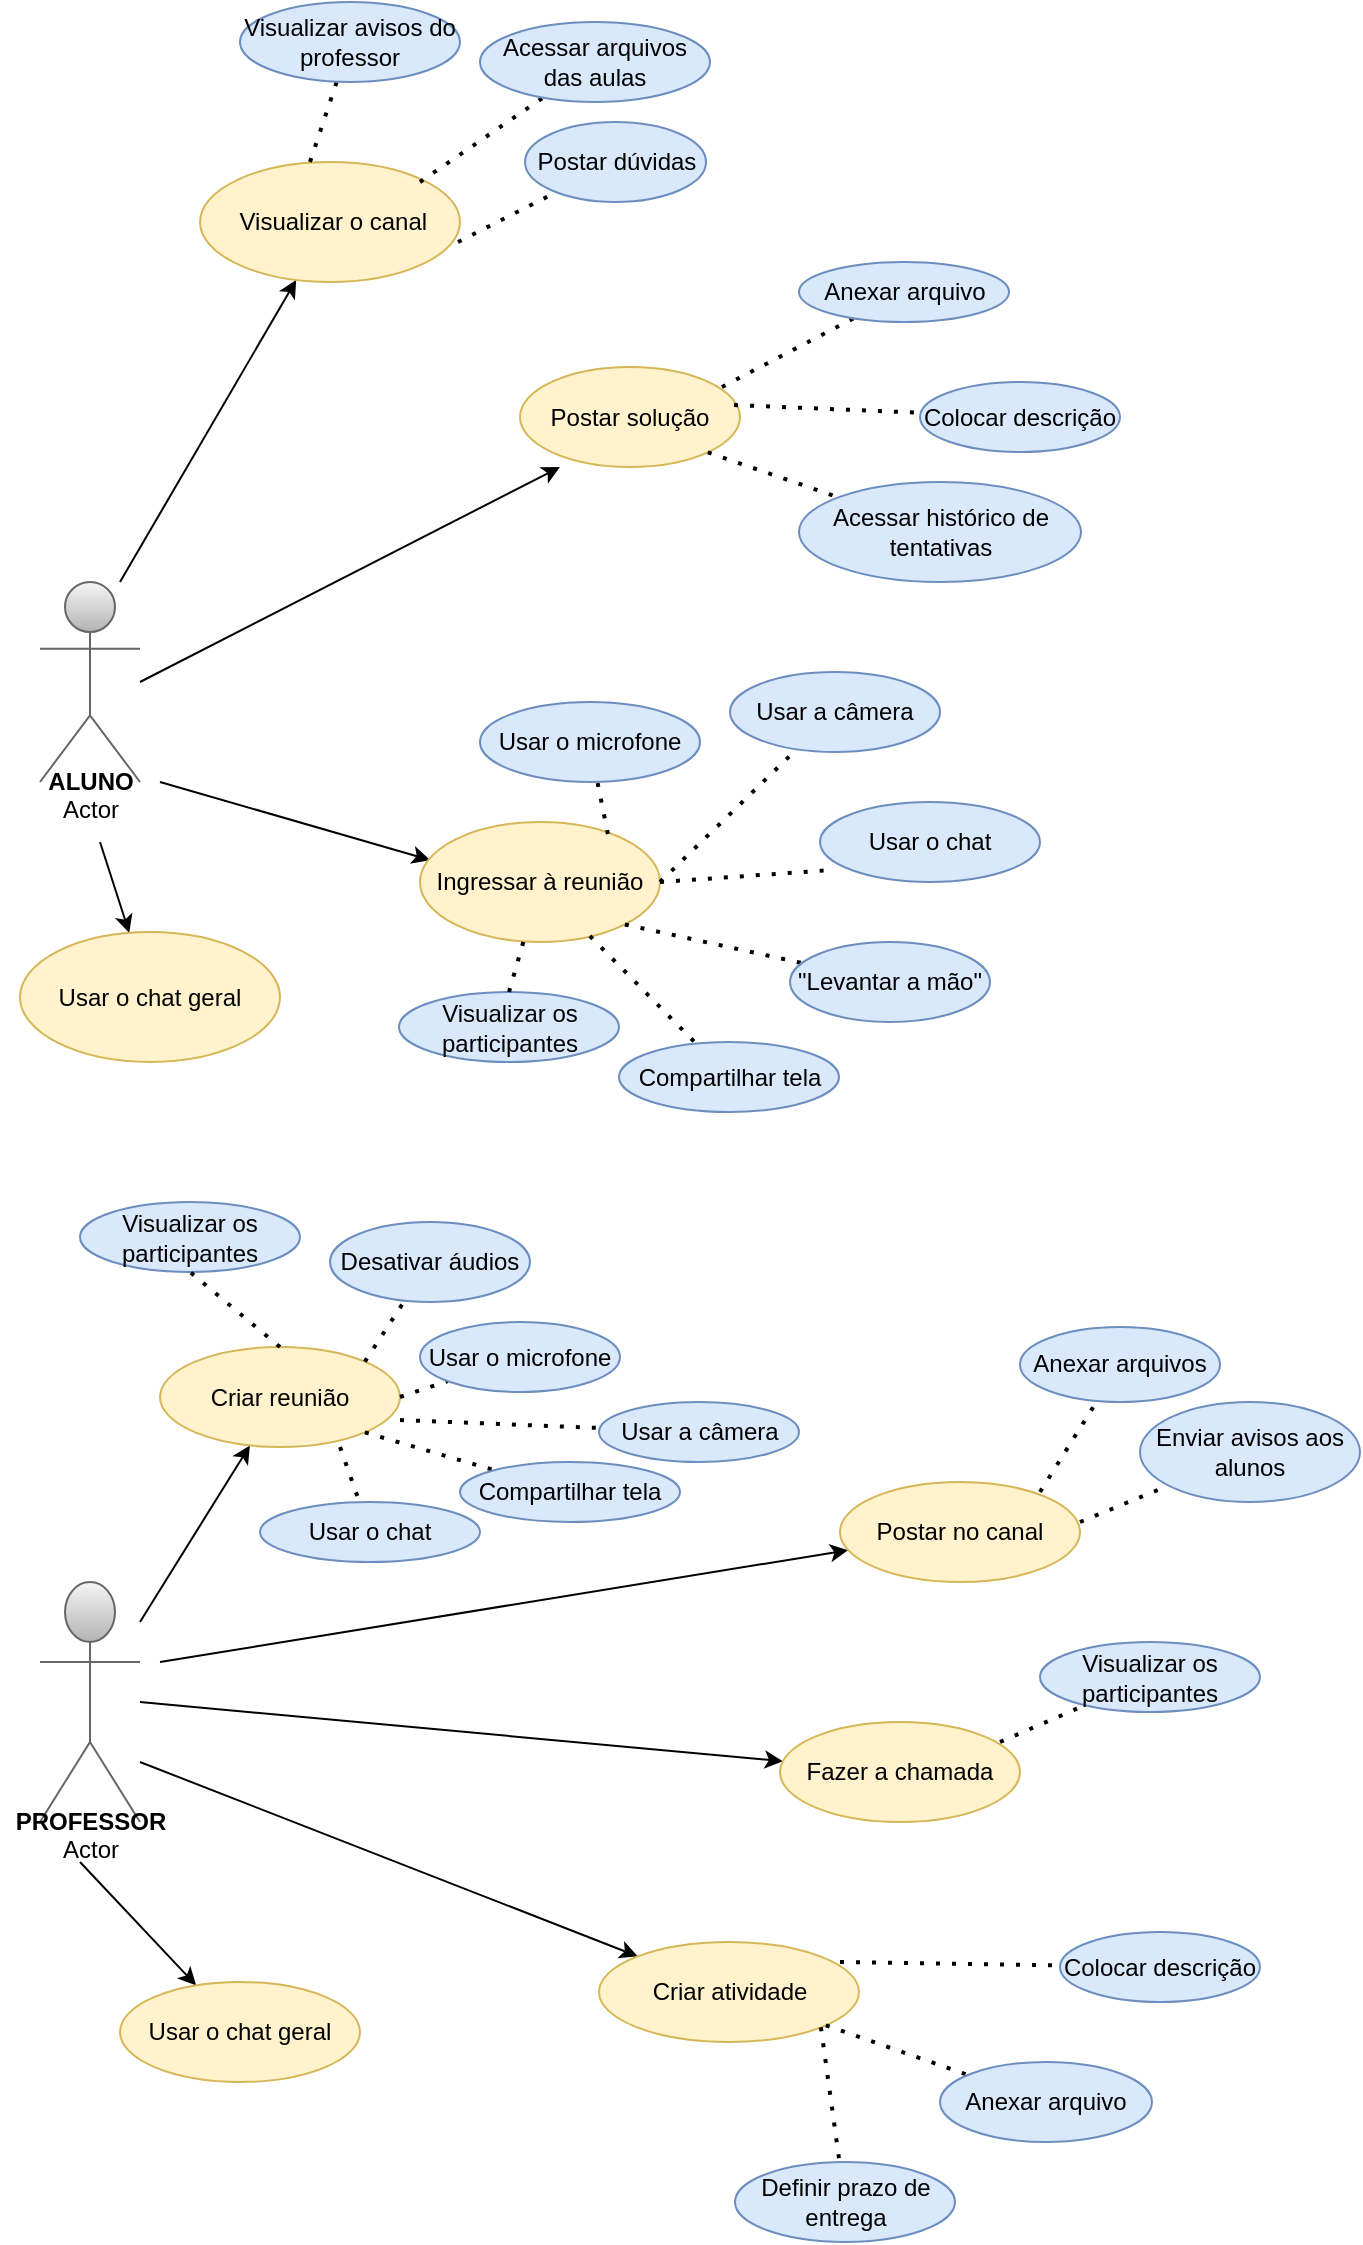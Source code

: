 <mxfile version="16.6.6" type="github">
  <diagram id="aVr9w3ZwwVEJyQvbq-az" name="Page-1">
    <mxGraphModel dx="1422" dy="780" grid="1" gridSize="10" guides="1" tooltips="1" connect="1" arrows="1" fold="1" page="1" pageScale="1" pageWidth="827" pageHeight="1169" math="0" shadow="0">
      <root>
        <mxCell id="0" />
        <mxCell id="1" parent="0" />
        <mxCell id="Xs3dQTuyf7m6ERbla3pM-1" value="Actor" style="shape=umlActor;verticalLabelPosition=bottom;verticalAlign=top;html=1;outlineConnect=0;fillColor=#f5f5f5;strokeColor=#666666;gradientColor=#b3b3b3;" vertex="1" parent="1">
          <mxGeometry x="40" y="800" width="50" height="120" as="geometry" />
        </mxCell>
        <mxCell id="Xs3dQTuyf7m6ERbla3pM-4" value="Actor" style="shape=umlActor;verticalLabelPosition=bottom;verticalAlign=top;html=1;outlineConnect=0;fillColor=#f5f5f5;strokeColor=#666666;gradientColor=#b3b3b3;" vertex="1" parent="1">
          <mxGeometry x="40" y="300" width="50" height="100" as="geometry" />
        </mxCell>
        <mxCell id="Xs3dQTuyf7m6ERbla3pM-5" value="" style="endArrow=classic;html=1;rounded=0;entryX=0.182;entryY=1;entryDx=0;entryDy=0;entryPerimeter=0;" edge="1" parent="1" target="Xs3dQTuyf7m6ERbla3pM-7">
          <mxGeometry width="50" height="50" relative="1" as="geometry">
            <mxPoint x="90" y="350" as="sourcePoint" />
            <mxPoint x="140" y="300" as="targetPoint" />
          </mxGeometry>
        </mxCell>
        <mxCell id="Xs3dQTuyf7m6ERbla3pM-6" value="" style="endArrow=classic;html=1;rounded=0;entryX=0.042;entryY=0.317;entryDx=0;entryDy=0;entryPerimeter=0;" edge="1" parent="1" target="Xs3dQTuyf7m6ERbla3pM-8">
          <mxGeometry width="50" height="50" relative="1" as="geometry">
            <mxPoint x="100" y="400" as="sourcePoint" />
            <mxPoint x="140" y="440" as="targetPoint" />
          </mxGeometry>
        </mxCell>
        <mxCell id="Xs3dQTuyf7m6ERbla3pM-7" value="Postar solução" style="ellipse;whiteSpace=wrap;html=1;fillColor=#fff2cc;strokeColor=#d6b656;" vertex="1" parent="1">
          <mxGeometry x="280" y="192.5" width="110" height="50" as="geometry" />
        </mxCell>
        <mxCell id="Xs3dQTuyf7m6ERbla3pM-8" value="Ingressar à reunião" style="ellipse;whiteSpace=wrap;html=1;fillColor=#fff2cc;strokeColor=#d6b656;" vertex="1" parent="1">
          <mxGeometry x="230" y="420" width="120" height="60" as="geometry" />
        </mxCell>
        <mxCell id="Xs3dQTuyf7m6ERbla3pM-9" value="" style="endArrow=none;dashed=1;html=1;dashPattern=1 3;strokeWidth=2;rounded=0;exitX=0.918;exitY=0.2;exitDx=0;exitDy=0;exitPerimeter=0;" edge="1" parent="1" source="Xs3dQTuyf7m6ERbla3pM-7" target="Xs3dQTuyf7m6ERbla3pM-10">
          <mxGeometry width="50" height="50" relative="1" as="geometry">
            <mxPoint x="230" y="260" as="sourcePoint" />
            <mxPoint x="260" y="230" as="targetPoint" />
          </mxGeometry>
        </mxCell>
        <mxCell id="Xs3dQTuyf7m6ERbla3pM-10" value="Anexar arquivo" style="ellipse;whiteSpace=wrap;html=1;fillColor=#dae8fc;strokeColor=#6c8ebf;" vertex="1" parent="1">
          <mxGeometry x="419.5" y="140" width="105" height="30" as="geometry" />
        </mxCell>
        <mxCell id="Xs3dQTuyf7m6ERbla3pM-11" value="" style="endArrow=classic;html=1;rounded=0;" edge="1" parent="1" target="Xs3dQTuyf7m6ERbla3pM-12">
          <mxGeometry width="50" height="50" relative="1" as="geometry">
            <mxPoint x="90" y="820" as="sourcePoint" />
            <mxPoint x="140" y="770" as="targetPoint" />
          </mxGeometry>
        </mxCell>
        <mxCell id="Xs3dQTuyf7m6ERbla3pM-12" value="Criar reunião" style="ellipse;whiteSpace=wrap;html=1;fillColor=#fff2cc;strokeColor=#d6b656;" vertex="1" parent="1">
          <mxGeometry x="100" y="682.5" width="120" height="50" as="geometry" />
        </mxCell>
        <mxCell id="Xs3dQTuyf7m6ERbla3pM-13" value="" style="endArrow=classic;html=1;rounded=0;" edge="1" parent="1" target="Xs3dQTuyf7m6ERbla3pM-14">
          <mxGeometry width="50" height="50" relative="1" as="geometry">
            <mxPoint x="90" y="890" as="sourcePoint" />
            <mxPoint x="140" y="950" as="targetPoint" />
          </mxGeometry>
        </mxCell>
        <mxCell id="Xs3dQTuyf7m6ERbla3pM-14" value="Criar atividade" style="ellipse;whiteSpace=wrap;html=1;fillColor=#fff2cc;strokeColor=#d6b656;" vertex="1" parent="1">
          <mxGeometry x="319.5" y="980" width="130" height="50" as="geometry" />
        </mxCell>
        <mxCell id="Xs3dQTuyf7m6ERbla3pM-15" value="" style="endArrow=none;dashed=1;html=1;dashPattern=1 3;strokeWidth=2;rounded=0;exitX=1;exitY=0;exitDx=0;exitDy=0;" edge="1" parent="1" source="Xs3dQTuyf7m6ERbla3pM-12" target="Xs3dQTuyf7m6ERbla3pM-16">
          <mxGeometry width="50" height="50" relative="1" as="geometry">
            <mxPoint x="250" y="750" as="sourcePoint" />
            <mxPoint x="300" y="700" as="targetPoint" />
          </mxGeometry>
        </mxCell>
        <mxCell id="Xs3dQTuyf7m6ERbla3pM-16" value="Desativar áudios" style="ellipse;whiteSpace=wrap;html=1;fillColor=#dae8fc;strokeColor=#6c8ebf;" vertex="1" parent="1">
          <mxGeometry x="185" y="620" width="100" height="40" as="geometry" />
        </mxCell>
        <mxCell id="Xs3dQTuyf7m6ERbla3pM-17" value="" style="endArrow=none;dashed=1;html=1;dashPattern=1 3;strokeWidth=2;rounded=0;exitX=1;exitY=0.5;exitDx=0;exitDy=0;" edge="1" parent="1" source="Xs3dQTuyf7m6ERbla3pM-12" target="Xs3dQTuyf7m6ERbla3pM-18">
          <mxGeometry width="50" height="50" relative="1" as="geometry">
            <mxPoint x="270" y="770" as="sourcePoint" />
            <mxPoint x="310" y="750" as="targetPoint" />
          </mxGeometry>
        </mxCell>
        <mxCell id="Xs3dQTuyf7m6ERbla3pM-18" value="Usar o microfone" style="ellipse;whiteSpace=wrap;html=1;fillColor=#dae8fc;strokeColor=#6c8ebf;" vertex="1" parent="1">
          <mxGeometry x="230" y="670" width="100" height="35" as="geometry" />
        </mxCell>
        <mxCell id="Xs3dQTuyf7m6ERbla3pM-19" value="" style="endArrow=none;dashed=1;html=1;dashPattern=1 3;strokeWidth=2;rounded=0;exitX=1;exitY=0.73;exitDx=0;exitDy=0;exitPerimeter=0;" edge="1" parent="1" source="Xs3dQTuyf7m6ERbla3pM-12" target="Xs3dQTuyf7m6ERbla3pM-20">
          <mxGeometry width="50" height="50" relative="1" as="geometry">
            <mxPoint x="260" y="780" as="sourcePoint" />
            <mxPoint x="350" y="780" as="targetPoint" />
          </mxGeometry>
        </mxCell>
        <mxCell id="Xs3dQTuyf7m6ERbla3pM-20" value="Usar a câmera" style="ellipse;whiteSpace=wrap;html=1;fillColor=#dae8fc;strokeColor=#6c8ebf;" vertex="1" parent="1">
          <mxGeometry x="319.5" y="710" width="100" height="30" as="geometry" />
        </mxCell>
        <mxCell id="Xs3dQTuyf7m6ERbla3pM-21" value="" style="endArrow=none;dashed=1;html=1;dashPattern=1 3;strokeWidth=2;rounded=0;exitX=1;exitY=1;exitDx=0;exitDy=0;" edge="1" parent="1" source="Xs3dQTuyf7m6ERbla3pM-12" target="Xs3dQTuyf7m6ERbla3pM-22">
          <mxGeometry width="50" height="50" relative="1" as="geometry">
            <mxPoint x="260" y="780" as="sourcePoint" />
            <mxPoint x="330" y="810" as="targetPoint" />
          </mxGeometry>
        </mxCell>
        <mxCell id="Xs3dQTuyf7m6ERbla3pM-22" value="Compartilhar tela" style="ellipse;whiteSpace=wrap;html=1;fillColor=#dae8fc;strokeColor=#6c8ebf;" vertex="1" parent="1">
          <mxGeometry x="250" y="740" width="110" height="30" as="geometry" />
        </mxCell>
        <mxCell id="Xs3dQTuyf7m6ERbla3pM-23" value="" style="endArrow=none;dashed=1;html=1;dashPattern=1 3;strokeWidth=2;rounded=0;exitX=0.75;exitY=1;exitDx=0;exitDy=0;exitPerimeter=0;" edge="1" parent="1" source="Xs3dQTuyf7m6ERbla3pM-12" target="Xs3dQTuyf7m6ERbla3pM-24">
          <mxGeometry width="50" height="50" relative="1" as="geometry">
            <mxPoint x="290" y="830" as="sourcePoint" />
            <mxPoint x="250" y="780" as="targetPoint" />
          </mxGeometry>
        </mxCell>
        <mxCell id="Xs3dQTuyf7m6ERbla3pM-24" value="Usar o chat" style="ellipse;whiteSpace=wrap;html=1;fillColor=#dae8fc;strokeColor=#6c8ebf;" vertex="1" parent="1">
          <mxGeometry x="150" y="760" width="110" height="30" as="geometry" />
        </mxCell>
        <mxCell id="Xs3dQTuyf7m6ERbla3pM-25" value="" style="endArrow=none;dashed=1;html=1;dashPattern=1 3;strokeWidth=2;rounded=0;" edge="1" parent="1" target="Xs3dQTuyf7m6ERbla3pM-26">
          <mxGeometry width="50" height="50" relative="1" as="geometry">
            <mxPoint x="440" y="990" as="sourcePoint" />
            <mxPoint x="320" y="980" as="targetPoint" />
          </mxGeometry>
        </mxCell>
        <mxCell id="Xs3dQTuyf7m6ERbla3pM-26" value="Colocar descrição" style="ellipse;whiteSpace=wrap;html=1;fillColor=#dae8fc;strokeColor=#6c8ebf;" vertex="1" parent="1">
          <mxGeometry x="550" y="975" width="100" height="35" as="geometry" />
        </mxCell>
        <mxCell id="Xs3dQTuyf7m6ERbla3pM-27" value="" style="endArrow=none;dashed=1;html=1;dashPattern=1 3;strokeWidth=2;rounded=0;" edge="1" parent="1" source="Xs3dQTuyf7m6ERbla3pM-14" target="Xs3dQTuyf7m6ERbla3pM-28">
          <mxGeometry width="50" height="50" relative="1" as="geometry">
            <mxPoint x="320" y="1010" as="sourcePoint" />
            <mxPoint x="270" y="990" as="targetPoint" />
          </mxGeometry>
        </mxCell>
        <mxCell id="Xs3dQTuyf7m6ERbla3pM-28" value="Anexar arquivo" style="ellipse;whiteSpace=wrap;html=1;fillColor=#dae8fc;strokeColor=#6c8ebf;" vertex="1" parent="1">
          <mxGeometry x="490" y="1040" width="106" height="40" as="geometry" />
        </mxCell>
        <mxCell id="Xs3dQTuyf7m6ERbla3pM-29" value="" style="endArrow=none;dashed=1;html=1;dashPattern=1 3;strokeWidth=2;rounded=0;exitX=1;exitY=1;exitDx=0;exitDy=0;" edge="1" parent="1" source="Xs3dQTuyf7m6ERbla3pM-14" target="Xs3dQTuyf7m6ERbla3pM-30">
          <mxGeometry width="50" height="50" relative="1" as="geometry">
            <mxPoint x="260" y="1030" as="sourcePoint" />
            <mxPoint x="250" y="1000" as="targetPoint" />
          </mxGeometry>
        </mxCell>
        <mxCell id="Xs3dQTuyf7m6ERbla3pM-30" value="Definir prazo de entrega" style="ellipse;whiteSpace=wrap;html=1;fillColor=#dae8fc;strokeColor=#6c8ebf;" vertex="1" parent="1">
          <mxGeometry x="387.5" y="1090" width="110" height="40" as="geometry" />
        </mxCell>
        <mxCell id="Xs3dQTuyf7m6ERbla3pM-31" value="" style="endArrow=classic;html=1;rounded=0;" edge="1" parent="1" target="Xs3dQTuyf7m6ERbla3pM-32">
          <mxGeometry width="50" height="50" relative="1" as="geometry">
            <mxPoint x="90" y="860" as="sourcePoint" />
            <mxPoint x="470" y="890" as="targetPoint" />
          </mxGeometry>
        </mxCell>
        <mxCell id="Xs3dQTuyf7m6ERbla3pM-32" value="Fazer a chamada" style="ellipse;whiteSpace=wrap;html=1;fillColor=#fff2cc;strokeColor=#d6b656;" vertex="1" parent="1">
          <mxGeometry x="410" y="870" width="120" height="50" as="geometry" />
        </mxCell>
        <mxCell id="Xs3dQTuyf7m6ERbla3pM-33" value="" style="endArrow=none;dashed=1;html=1;dashPattern=1 3;strokeWidth=2;rounded=0;" edge="1" parent="1" target="Xs3dQTuyf7m6ERbla3pM-34">
          <mxGeometry width="50" height="50" relative="1" as="geometry">
            <mxPoint x="520" y="880" as="sourcePoint" />
            <mxPoint x="550" y="850" as="targetPoint" />
          </mxGeometry>
        </mxCell>
        <mxCell id="Xs3dQTuyf7m6ERbla3pM-34" value="Visualizar os participantes" style="ellipse;whiteSpace=wrap;html=1;fillColor=#dae8fc;strokeColor=#6c8ebf;" vertex="1" parent="1">
          <mxGeometry x="540" y="830" width="110" height="35" as="geometry" />
        </mxCell>
        <mxCell id="Xs3dQTuyf7m6ERbla3pM-35" value="" style="endArrow=none;dashed=1;html=1;dashPattern=1 3;strokeWidth=2;rounded=0;exitX=0.783;exitY=0.1;exitDx=0;exitDy=0;exitPerimeter=0;" edge="1" parent="1" source="Xs3dQTuyf7m6ERbla3pM-8" target="Xs3dQTuyf7m6ERbla3pM-36">
          <mxGeometry width="50" height="50" relative="1" as="geometry">
            <mxPoint x="244" y="430" as="sourcePoint" />
            <mxPoint x="280" y="400" as="targetPoint" />
          </mxGeometry>
        </mxCell>
        <mxCell id="Xs3dQTuyf7m6ERbla3pM-36" value="Usar o microfone" style="ellipse;whiteSpace=wrap;html=1;fillColor=#dae8fc;strokeColor=#6c8ebf;" vertex="1" parent="1">
          <mxGeometry x="260" y="360" width="110" height="40" as="geometry" />
        </mxCell>
        <mxCell id="Xs3dQTuyf7m6ERbla3pM-37" value="" style="endArrow=none;dashed=1;html=1;dashPattern=1 3;strokeWidth=2;rounded=0;exitX=1;exitY=0.5;exitDx=0;exitDy=0;" edge="1" parent="1" source="Xs3dQTuyf7m6ERbla3pM-8" target="Xs3dQTuyf7m6ERbla3pM-38">
          <mxGeometry width="50" height="50" relative="1" as="geometry">
            <mxPoint x="260" y="450" as="sourcePoint" />
            <mxPoint x="300" y="440" as="targetPoint" />
          </mxGeometry>
        </mxCell>
        <mxCell id="Xs3dQTuyf7m6ERbla3pM-38" value="Usar a câmera" style="ellipse;whiteSpace=wrap;html=1;fillColor=#dae8fc;strokeColor=#6c8ebf;" vertex="1" parent="1">
          <mxGeometry x="385" y="345" width="105" height="40" as="geometry" />
        </mxCell>
        <mxCell id="Xs3dQTuyf7m6ERbla3pM-39" value="" style="endArrow=none;dashed=1;html=1;dashPattern=1 3;strokeWidth=2;rounded=0;entryX=0.055;entryY=0.85;entryDx=0;entryDy=0;entryPerimeter=0;exitX=1;exitY=0.5;exitDx=0;exitDy=0;" edge="1" parent="1" source="Xs3dQTuyf7m6ERbla3pM-8" target="Xs3dQTuyf7m6ERbla3pM-40">
          <mxGeometry width="50" height="50" relative="1" as="geometry">
            <mxPoint x="250" y="470" as="sourcePoint" />
            <mxPoint x="310" y="470" as="targetPoint" />
          </mxGeometry>
        </mxCell>
        <mxCell id="Xs3dQTuyf7m6ERbla3pM-40" value="Usar o chat" style="ellipse;whiteSpace=wrap;html=1;fillColor=#dae8fc;strokeColor=#6c8ebf;" vertex="1" parent="1">
          <mxGeometry x="430" y="410" width="110" height="40" as="geometry" />
        </mxCell>
        <mxCell id="Xs3dQTuyf7m6ERbla3pM-41" value="" style="endArrow=none;dashed=1;html=1;dashPattern=1 3;strokeWidth=2;rounded=0;exitX=0.973;exitY=0.38;exitDx=0;exitDy=0;exitPerimeter=0;" edge="1" parent="1" source="Xs3dQTuyf7m6ERbla3pM-7" target="Xs3dQTuyf7m6ERbla3pM-42">
          <mxGeometry width="50" height="50" relative="1" as="geometry">
            <mxPoint x="260" y="270" as="sourcePoint" />
            <mxPoint x="320" y="260" as="targetPoint" />
          </mxGeometry>
        </mxCell>
        <mxCell id="Xs3dQTuyf7m6ERbla3pM-42" value="Colocar descrição" style="ellipse;whiteSpace=wrap;html=1;fillColor=#dae8fc;strokeColor=#6c8ebf;" vertex="1" parent="1">
          <mxGeometry x="480" y="200" width="100" height="35" as="geometry" />
        </mxCell>
        <mxCell id="Xs3dQTuyf7m6ERbla3pM-43" value="" style="endArrow=none;dashed=1;html=1;dashPattern=1 3;strokeWidth=2;rounded=0;exitX=1;exitY=1;exitDx=0;exitDy=0;" edge="1" parent="1" source="Xs3dQTuyf7m6ERbla3pM-7" target="Xs3dQTuyf7m6ERbla3pM-44">
          <mxGeometry width="50" height="50" relative="1" as="geometry">
            <mxPoint x="250" y="290" as="sourcePoint" />
            <mxPoint x="310" y="290" as="targetPoint" />
          </mxGeometry>
        </mxCell>
        <mxCell id="Xs3dQTuyf7m6ERbla3pM-44" value="Acessar histórico de tentativas" style="ellipse;whiteSpace=wrap;html=1;fillColor=#dae8fc;strokeColor=#6c8ebf;" vertex="1" parent="1">
          <mxGeometry x="419.5" y="250" width="141" height="50" as="geometry" />
        </mxCell>
        <mxCell id="Xs3dQTuyf7m6ERbla3pM-45" value="" style="endArrow=none;dashed=1;html=1;dashPattern=1 3;strokeWidth=2;rounded=0;exitX=1;exitY=1;exitDx=0;exitDy=0;" edge="1" parent="1" source="Xs3dQTuyf7m6ERbla3pM-8" target="Xs3dQTuyf7m6ERbla3pM-46">
          <mxGeometry width="50" height="50" relative="1" as="geometry">
            <mxPoint x="235" y="475" as="sourcePoint" />
            <mxPoint x="300" y="490" as="targetPoint" />
          </mxGeometry>
        </mxCell>
        <mxCell id="Xs3dQTuyf7m6ERbla3pM-46" value="&quot;Levantar a mão&quot;" style="ellipse;whiteSpace=wrap;html=1;fillColor=#dae8fc;strokeColor=#6c8ebf;" vertex="1" parent="1">
          <mxGeometry x="415" y="480" width="100" height="40" as="geometry" />
        </mxCell>
        <mxCell id="Xs3dQTuyf7m6ERbla3pM-47" value="" style="endArrow=none;dashed=1;html=1;dashPattern=1 3;strokeWidth=2;rounded=0;exitX=0.708;exitY=0.95;exitDx=0;exitDy=0;exitPerimeter=0;" edge="1" parent="1" source="Xs3dQTuyf7m6ERbla3pM-8" target="Xs3dQTuyf7m6ERbla3pM-48">
          <mxGeometry width="50" height="50" relative="1" as="geometry">
            <mxPoint x="230" y="520" as="sourcePoint" />
            <mxPoint x="235" y="470" as="targetPoint" />
          </mxGeometry>
        </mxCell>
        <mxCell id="Xs3dQTuyf7m6ERbla3pM-48" value="Compartilhar tela" style="ellipse;whiteSpace=wrap;html=1;fillColor=#dae8fc;strokeColor=#6c8ebf;" vertex="1" parent="1">
          <mxGeometry x="329.5" y="530" width="110" height="35" as="geometry" />
        </mxCell>
        <mxCell id="Xs3dQTuyf7m6ERbla3pM-49" value="" style="endArrow=classic;html=1;rounded=0;" edge="1" parent="1" target="Xs3dQTuyf7m6ERbla3pM-50">
          <mxGeometry width="50" height="50" relative="1" as="geometry">
            <mxPoint x="80" y="300" as="sourcePoint" />
            <mxPoint x="160" y="150" as="targetPoint" />
          </mxGeometry>
        </mxCell>
        <mxCell id="Xs3dQTuyf7m6ERbla3pM-50" value="&lt;div&gt;&amp;nbsp;Visualizar o canal&lt;/div&gt;" style="ellipse;whiteSpace=wrap;html=1;fillColor=#fff2cc;strokeColor=#d6b656;" vertex="1" parent="1">
          <mxGeometry x="120" y="90" width="130" height="60" as="geometry" />
        </mxCell>
        <mxCell id="Xs3dQTuyf7m6ERbla3pM-51" value="" style="endArrow=none;dashed=1;html=1;dashPattern=1 3;strokeWidth=2;rounded=0;" edge="1" parent="1" target="Xs3dQTuyf7m6ERbla3pM-52">
          <mxGeometry width="50" height="50" relative="1" as="geometry">
            <mxPoint x="230" y="100" as="sourcePoint" />
            <mxPoint x="280" y="70" as="targetPoint" />
          </mxGeometry>
        </mxCell>
        <mxCell id="Xs3dQTuyf7m6ERbla3pM-52" value="Acessar arquivos das aulas" style="ellipse;whiteSpace=wrap;html=1;fillColor=#dae8fc;strokeColor=#6c8ebf;" vertex="1" parent="1">
          <mxGeometry x="260" y="20" width="115" height="40" as="geometry" />
        </mxCell>
        <mxCell id="Xs3dQTuyf7m6ERbla3pM-53" value="" style="endArrow=none;dashed=1;html=1;dashPattern=1 3;strokeWidth=2;rounded=0;" edge="1" parent="1" target="Xs3dQTuyf7m6ERbla3pM-54">
          <mxGeometry width="50" height="50" relative="1" as="geometry">
            <mxPoint x="249" y="130" as="sourcePoint" />
            <mxPoint x="290" y="110" as="targetPoint" />
          </mxGeometry>
        </mxCell>
        <mxCell id="Xs3dQTuyf7m6ERbla3pM-54" value="Postar dúvidas" style="ellipse;whiteSpace=wrap;html=1;fillColor=#dae8fc;strokeColor=#6c8ebf;" vertex="1" parent="1">
          <mxGeometry x="282.5" y="70" width="90.5" height="40" as="geometry" />
        </mxCell>
        <mxCell id="Xs3dQTuyf7m6ERbla3pM-55" value="" style="endArrow=none;dashed=1;html=1;dashPattern=1 3;strokeWidth=2;rounded=0;" edge="1" parent="1" target="Xs3dQTuyf7m6ERbla3pM-56">
          <mxGeometry width="50" height="50" relative="1" as="geometry">
            <mxPoint x="175" y="90" as="sourcePoint" />
            <mxPoint x="200" y="50" as="targetPoint" />
          </mxGeometry>
        </mxCell>
        <mxCell id="Xs3dQTuyf7m6ERbla3pM-56" value="Visualizar avisos do professor" style="ellipse;whiteSpace=wrap;html=1;fillColor=#dae8fc;strokeColor=#6c8ebf;" vertex="1" parent="1">
          <mxGeometry x="140" y="10" width="110" height="40" as="geometry" />
        </mxCell>
        <mxCell id="Xs3dQTuyf7m6ERbla3pM-57" value="" style="endArrow=classic;html=1;rounded=0;" edge="1" parent="1" target="Xs3dQTuyf7m6ERbla3pM-64">
          <mxGeometry width="50" height="50" relative="1" as="geometry">
            <mxPoint x="60" y="940" as="sourcePoint" />
            <mxPoint x="110" y="1020" as="targetPoint" />
          </mxGeometry>
        </mxCell>
        <mxCell id="Xs3dQTuyf7m6ERbla3pM-58" value="" style="endArrow=classic;html=1;rounded=0;" edge="1" parent="1" target="Xs3dQTuyf7m6ERbla3pM-59">
          <mxGeometry width="50" height="50" relative="1" as="geometry">
            <mxPoint x="100" y="840" as="sourcePoint" />
            <mxPoint x="480" y="770" as="targetPoint" />
          </mxGeometry>
        </mxCell>
        <mxCell id="Xs3dQTuyf7m6ERbla3pM-59" value="Postar no canal" style="ellipse;whiteSpace=wrap;html=1;fillColor=#fff2cc;strokeColor=#d6b656;" vertex="1" parent="1">
          <mxGeometry x="440" y="750" width="120" height="50" as="geometry" />
        </mxCell>
        <mxCell id="Xs3dQTuyf7m6ERbla3pM-60" value="" style="endArrow=none;dashed=1;html=1;dashPattern=1 3;strokeWidth=2;rounded=0;" edge="1" parent="1" target="Xs3dQTuyf7m6ERbla3pM-61">
          <mxGeometry width="50" height="50" relative="1" as="geometry">
            <mxPoint x="540" y="755" as="sourcePoint" />
            <mxPoint x="570" y="710" as="targetPoint" />
          </mxGeometry>
        </mxCell>
        <mxCell id="Xs3dQTuyf7m6ERbla3pM-61" value="Anexar arquivos" style="ellipse;whiteSpace=wrap;html=1;fillColor=#dae8fc;strokeColor=#6c8ebf;" vertex="1" parent="1">
          <mxGeometry x="530" y="672.5" width="100" height="37.5" as="geometry" />
        </mxCell>
        <mxCell id="Xs3dQTuyf7m6ERbla3pM-62" value="" style="endArrow=none;dashed=1;html=1;dashPattern=1 3;strokeWidth=2;rounded=0;" edge="1" parent="1" target="Xs3dQTuyf7m6ERbla3pM-63">
          <mxGeometry width="50" height="50" relative="1" as="geometry">
            <mxPoint x="560" y="770" as="sourcePoint" />
            <mxPoint x="600" y="740" as="targetPoint" />
          </mxGeometry>
        </mxCell>
        <mxCell id="Xs3dQTuyf7m6ERbla3pM-63" value="Enviar avisos aos alunos" style="ellipse;whiteSpace=wrap;html=1;fillColor=#dae8fc;strokeColor=#6c8ebf;" vertex="1" parent="1">
          <mxGeometry x="590" y="710" width="110" height="50" as="geometry" />
        </mxCell>
        <mxCell id="Xs3dQTuyf7m6ERbla3pM-64" value="Usar o chat geral" style="ellipse;whiteSpace=wrap;html=1;fillColor=#fff2cc;strokeColor=#d6b656;" vertex="1" parent="1">
          <mxGeometry x="80" y="1000" width="120" height="50" as="geometry" />
        </mxCell>
        <mxCell id="Xs3dQTuyf7m6ERbla3pM-65" value="" style="endArrow=classic;html=1;rounded=0;" edge="1" parent="1" target="Xs3dQTuyf7m6ERbla3pM-66">
          <mxGeometry width="50" height="50" relative="1" as="geometry">
            <mxPoint x="70" y="430" as="sourcePoint" />
            <mxPoint x="80" y="490" as="targetPoint" />
          </mxGeometry>
        </mxCell>
        <mxCell id="Xs3dQTuyf7m6ERbla3pM-66" value="Usar o chat geral" style="ellipse;whiteSpace=wrap;html=1;fillColor=#fff2cc;strokeColor=#d6b656;" vertex="1" parent="1">
          <mxGeometry x="30" y="475" width="130" height="65" as="geometry" />
        </mxCell>
        <mxCell id="Xs3dQTuyf7m6ERbla3pM-69" value="&lt;b&gt;ALUNO&lt;/b&gt;" style="text;html=1;align=center;verticalAlign=middle;resizable=0;points=[];autosize=1;strokeColor=none;fillColor=none;" vertex="1" parent="1">
          <mxGeometry x="35" y="390" width="60" height="20" as="geometry" />
        </mxCell>
        <mxCell id="Xs3dQTuyf7m6ERbla3pM-70" value="&lt;b&gt;PROFESSOR&lt;/b&gt;" style="text;html=1;align=center;verticalAlign=middle;resizable=0;points=[];autosize=1;strokeColor=none;fillColor=none;" vertex="1" parent="1">
          <mxGeometry x="20" y="910" width="90" height="20" as="geometry" />
        </mxCell>
        <mxCell id="Xs3dQTuyf7m6ERbla3pM-71" value="Visualizar os participantes" style="ellipse;whiteSpace=wrap;html=1;fillColor=#dae8fc;strokeColor=#6c8ebf;" vertex="1" parent="1">
          <mxGeometry x="60" y="610" width="110" height="35" as="geometry" />
        </mxCell>
        <mxCell id="Xs3dQTuyf7m6ERbla3pM-72" value="" style="endArrow=none;dashed=1;html=1;dashPattern=1 3;strokeWidth=2;rounded=0;exitX=0.5;exitY=0;exitDx=0;exitDy=0;entryX=0.5;entryY=1;entryDx=0;entryDy=0;" edge="1" parent="1" source="Xs3dQTuyf7m6ERbla3pM-12" target="Xs3dQTuyf7m6ERbla3pM-71">
          <mxGeometry width="50" height="50" relative="1" as="geometry">
            <mxPoint x="60" y="690" as="sourcePoint" />
            <mxPoint x="120" y="650" as="targetPoint" />
          </mxGeometry>
        </mxCell>
        <mxCell id="Xs3dQTuyf7m6ERbla3pM-75" value="Visualizar os participantes" style="ellipse;whiteSpace=wrap;html=1;fillColor=#dae8fc;strokeColor=#6c8ebf;" vertex="1" parent="1">
          <mxGeometry x="219.5" y="505" width="110" height="35" as="geometry" />
        </mxCell>
        <mxCell id="Xs3dQTuyf7m6ERbla3pM-76" value="" style="endArrow=none;dashed=1;html=1;dashPattern=1 3;strokeWidth=2;rounded=0;entryX=0.433;entryY=0.983;entryDx=0;entryDy=0;entryPerimeter=0;exitX=0.5;exitY=0;exitDx=0;exitDy=0;" edge="1" parent="1" source="Xs3dQTuyf7m6ERbla3pM-75" target="Xs3dQTuyf7m6ERbla3pM-8">
          <mxGeometry width="50" height="50" relative="1" as="geometry">
            <mxPoint x="235" y="532.5" as="sourcePoint" />
            <mxPoint x="285" y="482.5" as="targetPoint" />
          </mxGeometry>
        </mxCell>
      </root>
    </mxGraphModel>
  </diagram>
</mxfile>
